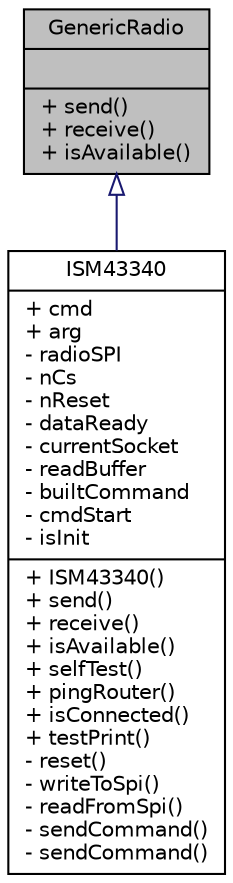 digraph "GenericRadio"
{
  edge [fontname="Helvetica",fontsize="10",labelfontname="Helvetica",labelfontsize="10"];
  node [fontname="Helvetica",fontsize="10",shape=record];
  Node0 [label="{GenericRadio\n||+ send()\l+ receive()\l+ isAvailable()\l}",height=0.2,width=0.4,color="black", fillcolor="grey75", style="filled", fontcolor="black"];
  Node0 -> Node1 [dir="back",color="midnightblue",fontsize="10",style="solid",arrowtail="onormal",fontname="Helvetica"];
  Node1 [label="{ISM43340\n|+ cmd\l+ arg\l- radioSPI\l- nCs\l- nReset\l- dataReady\l- currentSocket\l- readBuffer\l- builtCommand\l- cmdStart\l- isInit\l|+ ISM43340()\l+ send()\l+ receive()\l+ isAvailable()\l+ selfTest()\l+ pingRouter()\l+ isConnected()\l+ testPrint()\l- reset()\l- writeToSpi()\l- readFromSpi()\l- sendCommand()\l- sendCommand()\l}",height=0.2,width=0.4,color="black", fillcolor="white", style="filled",URL="$class_i_s_m43340.html"];
}
